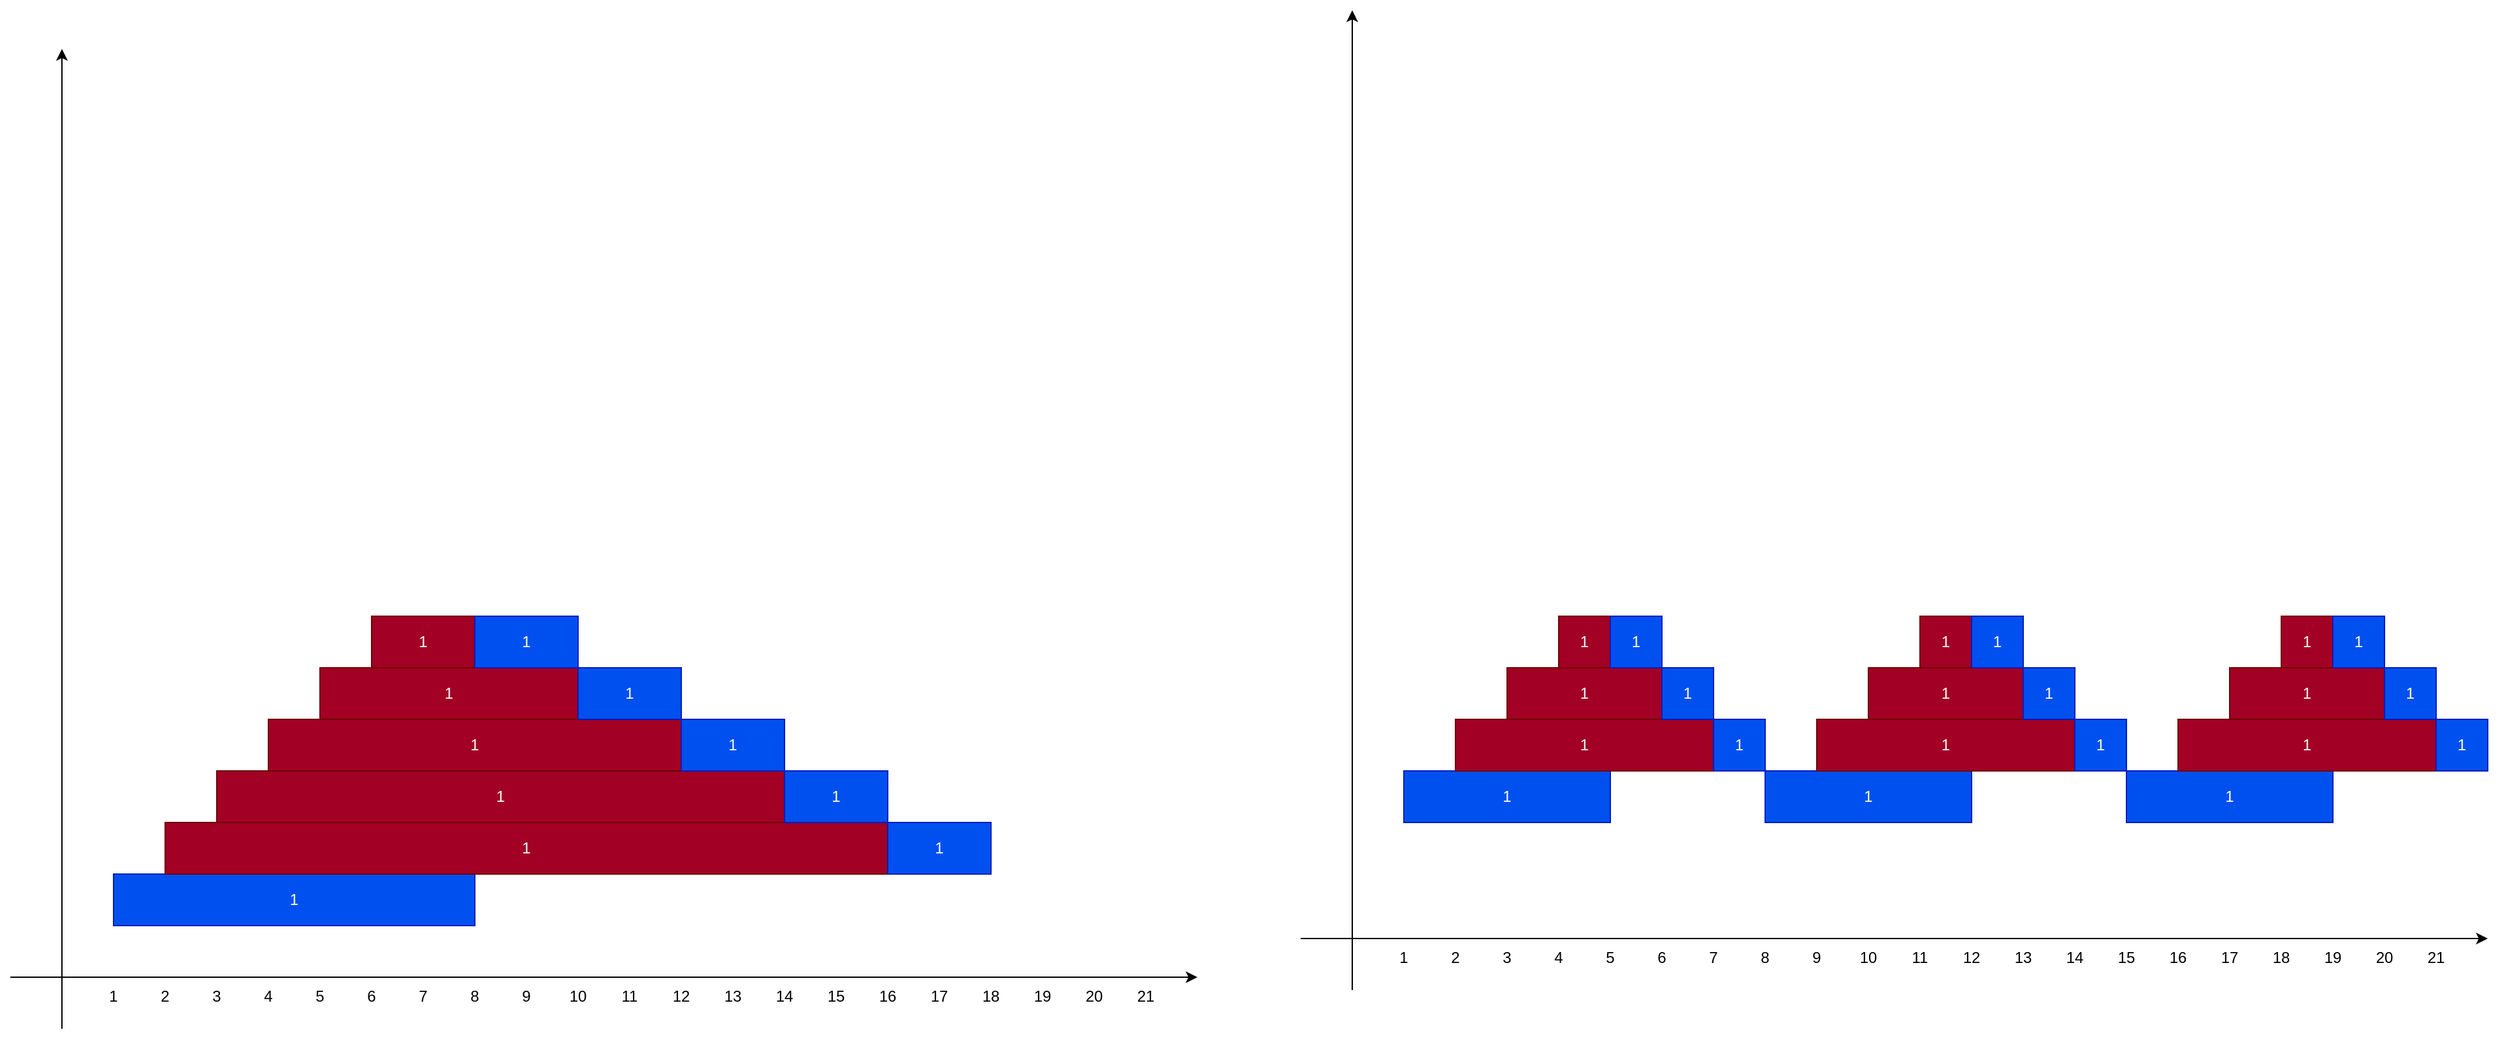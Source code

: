 <mxfile version="15.8.7" type="device"><diagram id="MWgH21hzJWVYsnBMIyRz" name="페이지-1"><mxGraphModel dx="1185" dy="-286" grid="1" gridSize="10" guides="1" tooltips="1" connect="1" arrows="1" fold="1" page="1" pageScale="1" pageWidth="1000" pageHeight="1000" math="0" shadow="0"><root><mxCell id="0"/><mxCell id="1" parent="0"/><mxCell id="pPd1D0hXxhOd78GOuJgC-1" value="" style="endArrow=classic;html=1;rounded=0;" edge="1" parent="1"><mxGeometry width="50" height="50" relative="1" as="geometry"><mxPoint x="80.0" y="1920" as="sourcePoint"/><mxPoint x="80.0" y="1160" as="targetPoint"/></mxGeometry></mxCell><mxCell id="pPd1D0hXxhOd78GOuJgC-2" value="" style="endArrow=classic;html=1;rounded=0;" edge="1" parent="1"><mxGeometry width="50" height="50" relative="1" as="geometry"><mxPoint x="40.0" y="1880" as="sourcePoint"/><mxPoint x="960" y="1880" as="targetPoint"/></mxGeometry></mxCell><mxCell id="pPd1D0hXxhOd78GOuJgC-3" value="1" style="text;html=1;strokeColor=none;fillColor=none;align=center;verticalAlign=middle;whiteSpace=wrap;rounded=0;" vertex="1" parent="1"><mxGeometry x="110" y="1880" width="20" height="30" as="geometry"/></mxCell><mxCell id="pPd1D0hXxhOd78GOuJgC-4" value="2" style="text;html=1;strokeColor=none;fillColor=none;align=center;verticalAlign=middle;whiteSpace=wrap;rounded=0;" vertex="1" parent="1"><mxGeometry x="150" y="1880" width="20" height="30" as="geometry"/></mxCell><mxCell id="pPd1D0hXxhOd78GOuJgC-5" value="3" style="text;html=1;strokeColor=none;fillColor=none;align=center;verticalAlign=middle;whiteSpace=wrap;rounded=0;" vertex="1" parent="1"><mxGeometry x="190" y="1880" width="20" height="30" as="geometry"/></mxCell><mxCell id="pPd1D0hXxhOd78GOuJgC-6" value="6" style="text;html=1;strokeColor=none;fillColor=none;align=center;verticalAlign=middle;whiteSpace=wrap;rounded=0;" vertex="1" parent="1"><mxGeometry x="310" y="1880" width="20" height="30" as="geometry"/></mxCell><mxCell id="pPd1D0hXxhOd78GOuJgC-7" value="5" style="text;html=1;strokeColor=none;fillColor=none;align=center;verticalAlign=middle;whiteSpace=wrap;rounded=0;" vertex="1" parent="1"><mxGeometry x="270" y="1880" width="20" height="30" as="geometry"/></mxCell><mxCell id="pPd1D0hXxhOd78GOuJgC-8" value="4" style="text;html=1;strokeColor=none;fillColor=none;align=center;verticalAlign=middle;whiteSpace=wrap;rounded=0;" vertex="1" parent="1"><mxGeometry x="230" y="1880" width="20" height="30" as="geometry"/></mxCell><mxCell id="pPd1D0hXxhOd78GOuJgC-9" value="9" style="text;html=1;strokeColor=none;fillColor=none;align=center;verticalAlign=middle;whiteSpace=wrap;rounded=0;" vertex="1" parent="1"><mxGeometry x="430" y="1880" width="20" height="30" as="geometry"/></mxCell><mxCell id="pPd1D0hXxhOd78GOuJgC-10" value="8" style="text;html=1;strokeColor=none;fillColor=none;align=center;verticalAlign=middle;whiteSpace=wrap;rounded=0;" vertex="1" parent="1"><mxGeometry x="390" y="1880" width="20" height="30" as="geometry"/></mxCell><mxCell id="pPd1D0hXxhOd78GOuJgC-11" value="7" style="text;html=1;strokeColor=none;fillColor=none;align=center;verticalAlign=middle;whiteSpace=wrap;rounded=0;" vertex="1" parent="1"><mxGeometry x="350" y="1880" width="20" height="30" as="geometry"/></mxCell><mxCell id="pPd1D0hXxhOd78GOuJgC-12" value="12" style="text;html=1;strokeColor=none;fillColor=none;align=center;verticalAlign=middle;whiteSpace=wrap;rounded=0;" vertex="1" parent="1"><mxGeometry x="550" y="1880" width="20" height="30" as="geometry"/></mxCell><mxCell id="pPd1D0hXxhOd78GOuJgC-13" value="11" style="text;html=1;strokeColor=none;fillColor=none;align=center;verticalAlign=middle;whiteSpace=wrap;rounded=0;" vertex="1" parent="1"><mxGeometry x="510" y="1880" width="20" height="30" as="geometry"/></mxCell><mxCell id="pPd1D0hXxhOd78GOuJgC-14" value="10" style="text;html=1;strokeColor=none;fillColor=none;align=center;verticalAlign=middle;whiteSpace=wrap;rounded=0;" vertex="1" parent="1"><mxGeometry x="470" y="1880" width="20" height="30" as="geometry"/></mxCell><mxCell id="pPd1D0hXxhOd78GOuJgC-15" value="15" style="text;html=1;strokeColor=none;fillColor=none;align=center;verticalAlign=middle;whiteSpace=wrap;rounded=0;" vertex="1" parent="1"><mxGeometry x="670" y="1880" width="20" height="30" as="geometry"/></mxCell><mxCell id="pPd1D0hXxhOd78GOuJgC-16" value="14" style="text;html=1;strokeColor=none;fillColor=none;align=center;verticalAlign=middle;whiteSpace=wrap;rounded=0;" vertex="1" parent="1"><mxGeometry x="630" y="1880" width="20" height="30" as="geometry"/></mxCell><mxCell id="pPd1D0hXxhOd78GOuJgC-17" value="13" style="text;html=1;strokeColor=none;fillColor=none;align=center;verticalAlign=middle;whiteSpace=wrap;rounded=0;" vertex="1" parent="1"><mxGeometry x="590" y="1880" width="20" height="30" as="geometry"/></mxCell><mxCell id="pPd1D0hXxhOd78GOuJgC-18" value="18" style="text;html=1;strokeColor=none;fillColor=none;align=center;verticalAlign=middle;whiteSpace=wrap;rounded=0;" vertex="1" parent="1"><mxGeometry x="790" y="1880" width="20" height="30" as="geometry"/></mxCell><mxCell id="pPd1D0hXxhOd78GOuJgC-19" value="17" style="text;html=1;strokeColor=none;fillColor=none;align=center;verticalAlign=middle;whiteSpace=wrap;rounded=0;" vertex="1" parent="1"><mxGeometry x="750" y="1880" width="20" height="30" as="geometry"/></mxCell><mxCell id="pPd1D0hXxhOd78GOuJgC-20" value="16" style="text;html=1;strokeColor=none;fillColor=none;align=center;verticalAlign=middle;whiteSpace=wrap;rounded=0;" vertex="1" parent="1"><mxGeometry x="710" y="1880" width="20" height="30" as="geometry"/></mxCell><mxCell id="pPd1D0hXxhOd78GOuJgC-21" value="21" style="text;html=1;strokeColor=none;fillColor=none;align=center;verticalAlign=middle;whiteSpace=wrap;rounded=0;" vertex="1" parent="1"><mxGeometry x="910" y="1880" width="20" height="30" as="geometry"/></mxCell><mxCell id="pPd1D0hXxhOd78GOuJgC-22" value="20" style="text;html=1;strokeColor=none;fillColor=none;align=center;verticalAlign=middle;whiteSpace=wrap;rounded=0;" vertex="1" parent="1"><mxGeometry x="870" y="1880" width="20" height="30" as="geometry"/></mxCell><mxCell id="pPd1D0hXxhOd78GOuJgC-23" value="19" style="text;html=1;strokeColor=none;fillColor=none;align=center;verticalAlign=middle;whiteSpace=wrap;rounded=0;" vertex="1" parent="1"><mxGeometry x="830" y="1880" width="20" height="30" as="geometry"/></mxCell><mxCell id="pPd1D0hXxhOd78GOuJgC-24" value="1" style="rounded=0;whiteSpace=wrap;html=1;fillColor=#0050ef;fontColor=#ffffff;strokeColor=#001DBC;" vertex="1" parent="1"><mxGeometry x="120" y="1800" width="280" height="40" as="geometry"/></mxCell><mxCell id="pPd1D0hXxhOd78GOuJgC-32" value="1" style="rounded=0;whiteSpace=wrap;html=1;fillColor=#a20025;fontColor=#ffffff;strokeColor=#6F0000;" vertex="1" parent="1"><mxGeometry x="160" y="1760" width="560" height="40" as="geometry"/></mxCell><mxCell id="pPd1D0hXxhOd78GOuJgC-33" value="1" style="rounded=0;whiteSpace=wrap;html=1;fillColor=#a20025;fontColor=#ffffff;strokeColor=#6F0000;" vertex="1" parent="1"><mxGeometry x="200" y="1720" width="440" height="40" as="geometry"/></mxCell><mxCell id="pPd1D0hXxhOd78GOuJgC-34" value="1" style="rounded=0;whiteSpace=wrap;html=1;fillColor=#a20025;fontColor=#ffffff;strokeColor=#6F0000;" vertex="1" parent="1"><mxGeometry x="240" y="1680" width="320" height="40" as="geometry"/></mxCell><mxCell id="pPd1D0hXxhOd78GOuJgC-35" value="1" style="rounded=0;whiteSpace=wrap;html=1;fillColor=#a20025;fontColor=#ffffff;strokeColor=#6F0000;" vertex="1" parent="1"><mxGeometry x="280" y="1640" width="200" height="40" as="geometry"/></mxCell><mxCell id="pPd1D0hXxhOd78GOuJgC-36" value="1" style="rounded=0;whiteSpace=wrap;html=1;fillColor=#a20025;fontColor=#ffffff;strokeColor=#6F0000;" vertex="1" parent="1"><mxGeometry x="320" y="1600" width="80" height="40" as="geometry"/></mxCell><mxCell id="pPd1D0hXxhOd78GOuJgC-40" value="1" style="rounded=0;whiteSpace=wrap;html=1;fillColor=#0050ef;fontColor=#ffffff;strokeColor=#001DBC;" vertex="1" parent="1"><mxGeometry x="400" y="1600" width="80" height="40" as="geometry"/></mxCell><mxCell id="pPd1D0hXxhOd78GOuJgC-41" value="1" style="rounded=0;whiteSpace=wrap;html=1;fillColor=#0050ef;fontColor=#ffffff;strokeColor=#001DBC;" vertex="1" parent="1"><mxGeometry x="480" y="1640" width="80" height="40" as="geometry"/></mxCell><mxCell id="pPd1D0hXxhOd78GOuJgC-42" value="1" style="rounded=0;whiteSpace=wrap;html=1;fillColor=#0050ef;fontColor=#ffffff;strokeColor=#001DBC;" vertex="1" parent="1"><mxGeometry x="560" y="1680" width="80" height="40" as="geometry"/></mxCell><mxCell id="pPd1D0hXxhOd78GOuJgC-43" value="1" style="rounded=0;whiteSpace=wrap;html=1;fillColor=#0050ef;fontColor=#ffffff;strokeColor=#001DBC;" vertex="1" parent="1"><mxGeometry x="640" y="1720" width="80" height="40" as="geometry"/></mxCell><mxCell id="pPd1D0hXxhOd78GOuJgC-44" value="1" style="rounded=0;whiteSpace=wrap;html=1;fillColor=#0050ef;fontColor=#ffffff;strokeColor=#001DBC;" vertex="1" parent="1"><mxGeometry x="720" y="1760" width="80" height="40" as="geometry"/></mxCell><mxCell id="pPd1D0hXxhOd78GOuJgC-46" value="" style="endArrow=classic;html=1;rounded=0;" edge="1" parent="1"><mxGeometry width="50" height="50" relative="1" as="geometry"><mxPoint x="1080.0" y="1890" as="sourcePoint"/><mxPoint x="1080.0" y="1130" as="targetPoint"/></mxGeometry></mxCell><mxCell id="pPd1D0hXxhOd78GOuJgC-47" value="" style="endArrow=classic;html=1;rounded=0;" edge="1" parent="1"><mxGeometry width="50" height="50" relative="1" as="geometry"><mxPoint x="1040.0" y="1850" as="sourcePoint"/><mxPoint x="1960" y="1850" as="targetPoint"/></mxGeometry></mxCell><mxCell id="pPd1D0hXxhOd78GOuJgC-48" value="1" style="text;html=1;strokeColor=none;fillColor=none;align=center;verticalAlign=middle;whiteSpace=wrap;rounded=0;" vertex="1" parent="1"><mxGeometry x="1110" y="1850" width="20" height="30" as="geometry"/></mxCell><mxCell id="pPd1D0hXxhOd78GOuJgC-49" value="2" style="text;html=1;strokeColor=none;fillColor=none;align=center;verticalAlign=middle;whiteSpace=wrap;rounded=0;" vertex="1" parent="1"><mxGeometry x="1150" y="1850" width="20" height="30" as="geometry"/></mxCell><mxCell id="pPd1D0hXxhOd78GOuJgC-50" value="3" style="text;html=1;strokeColor=none;fillColor=none;align=center;verticalAlign=middle;whiteSpace=wrap;rounded=0;" vertex="1" parent="1"><mxGeometry x="1190" y="1850" width="20" height="30" as="geometry"/></mxCell><mxCell id="pPd1D0hXxhOd78GOuJgC-51" value="6" style="text;html=1;strokeColor=none;fillColor=none;align=center;verticalAlign=middle;whiteSpace=wrap;rounded=0;" vertex="1" parent="1"><mxGeometry x="1310" y="1850" width="20" height="30" as="geometry"/></mxCell><mxCell id="pPd1D0hXxhOd78GOuJgC-52" value="5" style="text;html=1;strokeColor=none;fillColor=none;align=center;verticalAlign=middle;whiteSpace=wrap;rounded=0;" vertex="1" parent="1"><mxGeometry x="1270" y="1850" width="20" height="30" as="geometry"/></mxCell><mxCell id="pPd1D0hXxhOd78GOuJgC-53" value="4" style="text;html=1;strokeColor=none;fillColor=none;align=center;verticalAlign=middle;whiteSpace=wrap;rounded=0;" vertex="1" parent="1"><mxGeometry x="1230" y="1850" width="20" height="30" as="geometry"/></mxCell><mxCell id="pPd1D0hXxhOd78GOuJgC-54" value="9" style="text;html=1;strokeColor=none;fillColor=none;align=center;verticalAlign=middle;whiteSpace=wrap;rounded=0;" vertex="1" parent="1"><mxGeometry x="1430" y="1850" width="20" height="30" as="geometry"/></mxCell><mxCell id="pPd1D0hXxhOd78GOuJgC-55" value="8" style="text;html=1;strokeColor=none;fillColor=none;align=center;verticalAlign=middle;whiteSpace=wrap;rounded=0;" vertex="1" parent="1"><mxGeometry x="1390" y="1850" width="20" height="30" as="geometry"/></mxCell><mxCell id="pPd1D0hXxhOd78GOuJgC-56" value="7" style="text;html=1;strokeColor=none;fillColor=none;align=center;verticalAlign=middle;whiteSpace=wrap;rounded=0;" vertex="1" parent="1"><mxGeometry x="1350" y="1850" width="20" height="30" as="geometry"/></mxCell><mxCell id="pPd1D0hXxhOd78GOuJgC-57" value="12" style="text;html=1;strokeColor=none;fillColor=none;align=center;verticalAlign=middle;whiteSpace=wrap;rounded=0;" vertex="1" parent="1"><mxGeometry x="1550" y="1850" width="20" height="30" as="geometry"/></mxCell><mxCell id="pPd1D0hXxhOd78GOuJgC-58" value="11" style="text;html=1;strokeColor=none;fillColor=none;align=center;verticalAlign=middle;whiteSpace=wrap;rounded=0;" vertex="1" parent="1"><mxGeometry x="1510" y="1850" width="20" height="30" as="geometry"/></mxCell><mxCell id="pPd1D0hXxhOd78GOuJgC-59" value="10" style="text;html=1;strokeColor=none;fillColor=none;align=center;verticalAlign=middle;whiteSpace=wrap;rounded=0;" vertex="1" parent="1"><mxGeometry x="1470" y="1850" width="20" height="30" as="geometry"/></mxCell><mxCell id="pPd1D0hXxhOd78GOuJgC-60" value="15" style="text;html=1;strokeColor=none;fillColor=none;align=center;verticalAlign=middle;whiteSpace=wrap;rounded=0;" vertex="1" parent="1"><mxGeometry x="1670" y="1850" width="20" height="30" as="geometry"/></mxCell><mxCell id="pPd1D0hXxhOd78GOuJgC-61" value="14" style="text;html=1;strokeColor=none;fillColor=none;align=center;verticalAlign=middle;whiteSpace=wrap;rounded=0;" vertex="1" parent="1"><mxGeometry x="1630" y="1850" width="20" height="30" as="geometry"/></mxCell><mxCell id="pPd1D0hXxhOd78GOuJgC-62" value="13" style="text;html=1;strokeColor=none;fillColor=none;align=center;verticalAlign=middle;whiteSpace=wrap;rounded=0;" vertex="1" parent="1"><mxGeometry x="1590" y="1850" width="20" height="30" as="geometry"/></mxCell><mxCell id="pPd1D0hXxhOd78GOuJgC-63" value="18" style="text;html=1;strokeColor=none;fillColor=none;align=center;verticalAlign=middle;whiteSpace=wrap;rounded=0;" vertex="1" parent="1"><mxGeometry x="1790" y="1850" width="20" height="30" as="geometry"/></mxCell><mxCell id="pPd1D0hXxhOd78GOuJgC-64" value="17" style="text;html=1;strokeColor=none;fillColor=none;align=center;verticalAlign=middle;whiteSpace=wrap;rounded=0;" vertex="1" parent="1"><mxGeometry x="1750" y="1850" width="20" height="30" as="geometry"/></mxCell><mxCell id="pPd1D0hXxhOd78GOuJgC-65" value="16" style="text;html=1;strokeColor=none;fillColor=none;align=center;verticalAlign=middle;whiteSpace=wrap;rounded=0;" vertex="1" parent="1"><mxGeometry x="1710" y="1850" width="20" height="30" as="geometry"/></mxCell><mxCell id="pPd1D0hXxhOd78GOuJgC-66" value="21" style="text;html=1;strokeColor=none;fillColor=none;align=center;verticalAlign=middle;whiteSpace=wrap;rounded=0;" vertex="1" parent="1"><mxGeometry x="1910" y="1850" width="20" height="30" as="geometry"/></mxCell><mxCell id="pPd1D0hXxhOd78GOuJgC-67" value="20" style="text;html=1;strokeColor=none;fillColor=none;align=center;verticalAlign=middle;whiteSpace=wrap;rounded=0;" vertex="1" parent="1"><mxGeometry x="1870" y="1850" width="20" height="30" as="geometry"/></mxCell><mxCell id="pPd1D0hXxhOd78GOuJgC-68" value="19" style="text;html=1;strokeColor=none;fillColor=none;align=center;verticalAlign=middle;whiteSpace=wrap;rounded=0;" vertex="1" parent="1"><mxGeometry x="1830" y="1850" width="20" height="30" as="geometry"/></mxCell><mxCell id="pPd1D0hXxhOd78GOuJgC-69" value="1" style="rounded=0;whiteSpace=wrap;html=1;fillColor=#0050ef;fontColor=#ffffff;strokeColor=#001DBC;" vertex="1" parent="1"><mxGeometry x="1120" y="1720" width="160" height="40" as="geometry"/></mxCell><mxCell id="pPd1D0hXxhOd78GOuJgC-80" value="1" style="rounded=0;whiteSpace=wrap;html=1;fillColor=#a20025;fontColor=#ffffff;strokeColor=#6F0000;" vertex="1" parent="1"><mxGeometry x="1160" y="1680" width="200" height="40" as="geometry"/></mxCell><mxCell id="pPd1D0hXxhOd78GOuJgC-81" value="1" style="rounded=0;whiteSpace=wrap;html=1;fillColor=#a20025;fontColor=#ffffff;strokeColor=#6F0000;" vertex="1" parent="1"><mxGeometry x="1200" y="1640" width="120" height="40" as="geometry"/></mxCell><mxCell id="pPd1D0hXxhOd78GOuJgC-82" value="1" style="rounded=0;whiteSpace=wrap;html=1;fillColor=#a20025;fontColor=#ffffff;strokeColor=#6F0000;" vertex="1" parent="1"><mxGeometry x="1240" y="1600" width="40" height="40" as="geometry"/></mxCell><mxCell id="pPd1D0hXxhOd78GOuJgC-83" value="1" style="rounded=0;whiteSpace=wrap;html=1;fillColor=#0050ef;fontColor=#ffffff;strokeColor=#001DBC;" vertex="1" parent="1"><mxGeometry x="1280" y="1600" width="40" height="40" as="geometry"/></mxCell><mxCell id="pPd1D0hXxhOd78GOuJgC-84" value="1" style="rounded=0;whiteSpace=wrap;html=1;fillColor=#0050ef;fontColor=#ffffff;strokeColor=#001DBC;" vertex="1" parent="1"><mxGeometry x="1320" y="1640" width="40" height="40" as="geometry"/></mxCell><mxCell id="pPd1D0hXxhOd78GOuJgC-85" value="1" style="rounded=0;whiteSpace=wrap;html=1;fillColor=#0050ef;fontColor=#ffffff;strokeColor=#001DBC;" vertex="1" parent="1"><mxGeometry x="1360" y="1680" width="40" height="40" as="geometry"/></mxCell><mxCell id="pPd1D0hXxhOd78GOuJgC-86" value="1" style="rounded=0;whiteSpace=wrap;html=1;fillColor=#0050ef;fontColor=#ffffff;strokeColor=#001DBC;" vertex="1" parent="1"><mxGeometry x="1400" y="1720" width="160" height="40" as="geometry"/></mxCell><mxCell id="pPd1D0hXxhOd78GOuJgC-87" value="1" style="rounded=0;whiteSpace=wrap;html=1;fillColor=#a20025;fontColor=#ffffff;strokeColor=#6F0000;" vertex="1" parent="1"><mxGeometry x="1440" y="1680" width="200" height="40" as="geometry"/></mxCell><mxCell id="pPd1D0hXxhOd78GOuJgC-88" value="1" style="rounded=0;whiteSpace=wrap;html=1;fillColor=#a20025;fontColor=#ffffff;strokeColor=#6F0000;" vertex="1" parent="1"><mxGeometry x="1480" y="1640" width="120" height="40" as="geometry"/></mxCell><mxCell id="pPd1D0hXxhOd78GOuJgC-89" value="1" style="rounded=0;whiteSpace=wrap;html=1;fillColor=#a20025;fontColor=#ffffff;strokeColor=#6F0000;" vertex="1" parent="1"><mxGeometry x="1520" y="1600" width="40" height="40" as="geometry"/></mxCell><mxCell id="pPd1D0hXxhOd78GOuJgC-90" value="1" style="rounded=0;whiteSpace=wrap;html=1;fillColor=#0050ef;fontColor=#ffffff;strokeColor=#001DBC;" vertex="1" parent="1"><mxGeometry x="1560" y="1600" width="40" height="40" as="geometry"/></mxCell><mxCell id="pPd1D0hXxhOd78GOuJgC-91" value="1" style="rounded=0;whiteSpace=wrap;html=1;fillColor=#0050ef;fontColor=#ffffff;strokeColor=#001DBC;" vertex="1" parent="1"><mxGeometry x="1600" y="1640" width="40" height="40" as="geometry"/></mxCell><mxCell id="pPd1D0hXxhOd78GOuJgC-92" value="1" style="rounded=0;whiteSpace=wrap;html=1;fillColor=#0050ef;fontColor=#ffffff;strokeColor=#001DBC;" vertex="1" parent="1"><mxGeometry x="1640" y="1680" width="40" height="40" as="geometry"/></mxCell><mxCell id="pPd1D0hXxhOd78GOuJgC-93" value="1" style="rounded=0;whiteSpace=wrap;html=1;fillColor=#0050ef;fontColor=#ffffff;strokeColor=#001DBC;" vertex="1" parent="1"><mxGeometry x="1680" y="1720" width="160" height="40" as="geometry"/></mxCell><mxCell id="pPd1D0hXxhOd78GOuJgC-94" value="1" style="rounded=0;whiteSpace=wrap;html=1;fillColor=#a20025;fontColor=#ffffff;strokeColor=#6F0000;" vertex="1" parent="1"><mxGeometry x="1720" y="1680" width="200" height="40" as="geometry"/></mxCell><mxCell id="pPd1D0hXxhOd78GOuJgC-95" value="1" style="rounded=0;whiteSpace=wrap;html=1;fillColor=#a20025;fontColor=#ffffff;strokeColor=#6F0000;" vertex="1" parent="1"><mxGeometry x="1760" y="1640" width="120" height="40" as="geometry"/></mxCell><mxCell id="pPd1D0hXxhOd78GOuJgC-96" value="1" style="rounded=0;whiteSpace=wrap;html=1;fillColor=#a20025;fontColor=#ffffff;strokeColor=#6F0000;" vertex="1" parent="1"><mxGeometry x="1800" y="1600" width="40" height="40" as="geometry"/></mxCell><mxCell id="pPd1D0hXxhOd78GOuJgC-97" value="1" style="rounded=0;whiteSpace=wrap;html=1;fillColor=#0050ef;fontColor=#ffffff;strokeColor=#001DBC;" vertex="1" parent="1"><mxGeometry x="1840" y="1600" width="40" height="40" as="geometry"/></mxCell><mxCell id="pPd1D0hXxhOd78GOuJgC-98" value="1" style="rounded=0;whiteSpace=wrap;html=1;fillColor=#0050ef;fontColor=#ffffff;strokeColor=#001DBC;" vertex="1" parent="1"><mxGeometry x="1880" y="1640" width="40" height="40" as="geometry"/></mxCell><mxCell id="pPd1D0hXxhOd78GOuJgC-99" value="1" style="rounded=0;whiteSpace=wrap;html=1;fillColor=#0050ef;fontColor=#ffffff;strokeColor=#001DBC;" vertex="1" parent="1"><mxGeometry x="1920" y="1680" width="40" height="40" as="geometry"/></mxCell></root></mxGraphModel></diagram></mxfile>
